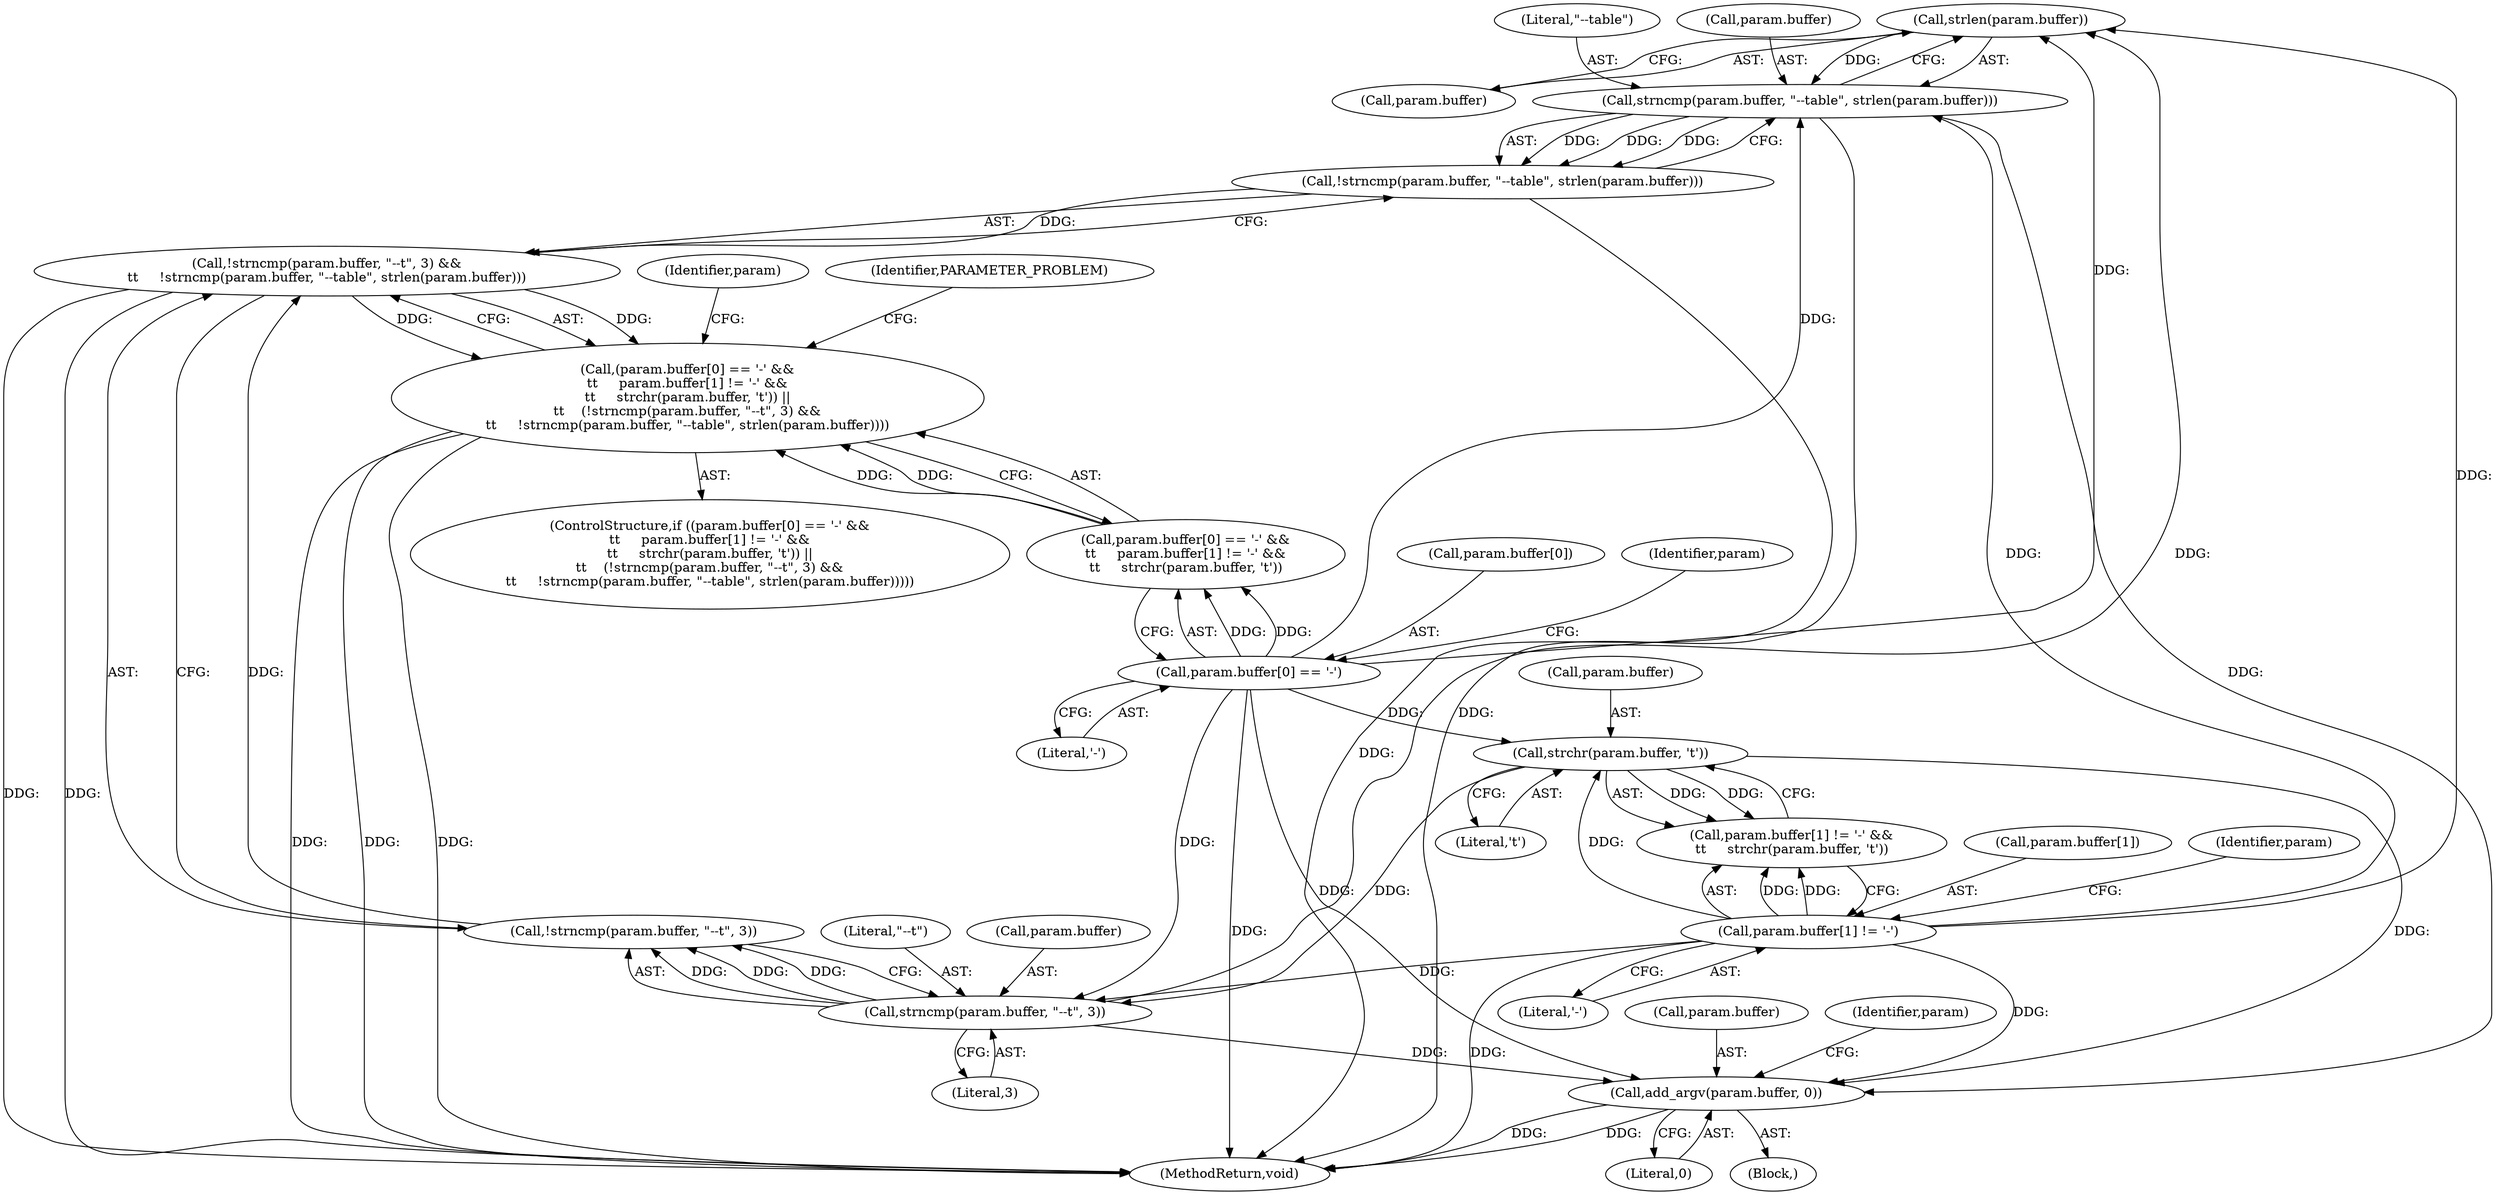 digraph "0_netfilter_2ae1099a42e6a0f06de305ca13a842ac83d4683e@API" {
"1000152" [label="(Call,strlen(param.buffer))"];
"1000140" [label="(Call,strncmp(param.buffer, \"--t\", 3))"];
"1000133" [label="(Call,strchr(param.buffer, 't'))"];
"1000126" [label="(Call,param.buffer[1] != '-')"];
"1000118" [label="(Call,param.buffer[0] == '-')"];
"1000147" [label="(Call,strncmp(param.buffer, \"--table\", strlen(param.buffer)))"];
"1000146" [label="(Call,!strncmp(param.buffer, \"--table\", strlen(param.buffer)))"];
"1000138" [label="(Call,!strncmp(param.buffer, \"--t\", 3) &&\n\t\t     !strncmp(param.buffer, \"--table\", strlen(param.buffer)))"];
"1000116" [label="(Call,(param.buffer[0] == '-' &&\n\t\t     param.buffer[1] != '-' &&\n\t\t     strchr(param.buffer, 't')) ||\n\t\t    (!strncmp(param.buffer, \"--t\", 3) &&\n\t\t     !strncmp(param.buffer, \"--table\", strlen(param.buffer))))"];
"1000164" [label="(Call,add_argv(param.buffer, 0))"];
"1000116" [label="(Call,(param.buffer[0] == '-' &&\n\t\t     param.buffer[1] != '-' &&\n\t\t     strchr(param.buffer, 't')) ||\n\t\t    (!strncmp(param.buffer, \"--t\", 3) &&\n\t\t     !strncmp(param.buffer, \"--table\", strlen(param.buffer))))"];
"1000117" [label="(Call,param.buffer[0] == '-' &&\n\t\t     param.buffer[1] != '-' &&\n\t\t     strchr(param.buffer, 't'))"];
"1000125" [label="(Call,param.buffer[1] != '-' &&\n\t\t     strchr(param.buffer, 't'))"];
"1000138" [label="(Call,!strncmp(param.buffer, \"--t\", 3) &&\n\t\t     !strncmp(param.buffer, \"--table\", strlen(param.buffer)))"];
"1000145" [label="(Literal,3)"];
"1000151" [label="(Literal,\"--table\")"];
"1000115" [label="(ControlStructure,if ((param.buffer[0] == '-' &&\n\t\t     param.buffer[1] != '-' &&\n\t\t     strchr(param.buffer, 't')) ||\n\t\t    (!strncmp(param.buffer, \"--t\", 3) &&\n\t\t     !strncmp(param.buffer, \"--table\", strlen(param.buffer)))))"];
"1000144" [label="(Literal,\"--t\")"];
"1000166" [label="(Identifier,param)"];
"1000127" [label="(Call,param.buffer[1])"];
"1000174" [label="(MethodReturn,void)"];
"1000119" [label="(Call,param.buffer[0])"];
"1000124" [label="(Literal,'-')"];
"1000133" [label="(Call,strchr(param.buffer, 't'))"];
"1000118" [label="(Call,param.buffer[0] == '-')"];
"1000141" [label="(Call,param.buffer)"];
"1000135" [label="(Identifier,param)"];
"1000129" [label="(Identifier,param)"];
"1000147" [label="(Call,strncmp(param.buffer, \"--table\", strlen(param.buffer)))"];
"1000137" [label="(Literal,'t')"];
"1000168" [label="(Literal,0)"];
"1000152" [label="(Call,strlen(param.buffer))"];
"1000165" [label="(Call,param.buffer)"];
"1000158" [label="(Identifier,PARAMETER_PROBLEM)"];
"1000134" [label="(Call,param.buffer)"];
"1000148" [label="(Call,param.buffer)"];
"1000139" [label="(Call,!strncmp(param.buffer, \"--t\", 3))"];
"1000171" [label="(Identifier,param)"];
"1000164" [label="(Call,add_argv(param.buffer, 0))"];
"1000126" [label="(Call,param.buffer[1] != '-')"];
"1000146" [label="(Call,!strncmp(param.buffer, \"--table\", strlen(param.buffer)))"];
"1000132" [label="(Literal,'-')"];
"1000104" [label="(Block,)"];
"1000153" [label="(Call,param.buffer)"];
"1000140" [label="(Call,strncmp(param.buffer, \"--t\", 3))"];
"1000152" -> "1000147"  [label="AST: "];
"1000152" -> "1000153"  [label="CFG: "];
"1000153" -> "1000152"  [label="AST: "];
"1000147" -> "1000152"  [label="CFG: "];
"1000152" -> "1000147"  [label="DDG: "];
"1000140" -> "1000152"  [label="DDG: "];
"1000126" -> "1000152"  [label="DDG: "];
"1000118" -> "1000152"  [label="DDG: "];
"1000140" -> "1000139"  [label="AST: "];
"1000140" -> "1000145"  [label="CFG: "];
"1000141" -> "1000140"  [label="AST: "];
"1000144" -> "1000140"  [label="AST: "];
"1000145" -> "1000140"  [label="AST: "];
"1000139" -> "1000140"  [label="CFG: "];
"1000140" -> "1000139"  [label="DDG: "];
"1000140" -> "1000139"  [label="DDG: "];
"1000140" -> "1000139"  [label="DDG: "];
"1000133" -> "1000140"  [label="DDG: "];
"1000126" -> "1000140"  [label="DDG: "];
"1000118" -> "1000140"  [label="DDG: "];
"1000140" -> "1000164"  [label="DDG: "];
"1000133" -> "1000125"  [label="AST: "];
"1000133" -> "1000137"  [label="CFG: "];
"1000134" -> "1000133"  [label="AST: "];
"1000137" -> "1000133"  [label="AST: "];
"1000125" -> "1000133"  [label="CFG: "];
"1000133" -> "1000125"  [label="DDG: "];
"1000133" -> "1000125"  [label="DDG: "];
"1000126" -> "1000133"  [label="DDG: "];
"1000118" -> "1000133"  [label="DDG: "];
"1000133" -> "1000164"  [label="DDG: "];
"1000126" -> "1000125"  [label="AST: "];
"1000126" -> "1000132"  [label="CFG: "];
"1000127" -> "1000126"  [label="AST: "];
"1000132" -> "1000126"  [label="AST: "];
"1000135" -> "1000126"  [label="CFG: "];
"1000125" -> "1000126"  [label="CFG: "];
"1000126" -> "1000174"  [label="DDG: "];
"1000126" -> "1000125"  [label="DDG: "];
"1000126" -> "1000125"  [label="DDG: "];
"1000126" -> "1000147"  [label="DDG: "];
"1000126" -> "1000164"  [label="DDG: "];
"1000118" -> "1000117"  [label="AST: "];
"1000118" -> "1000124"  [label="CFG: "];
"1000119" -> "1000118"  [label="AST: "];
"1000124" -> "1000118"  [label="AST: "];
"1000129" -> "1000118"  [label="CFG: "];
"1000117" -> "1000118"  [label="CFG: "];
"1000118" -> "1000174"  [label="DDG: "];
"1000118" -> "1000117"  [label="DDG: "];
"1000118" -> "1000117"  [label="DDG: "];
"1000118" -> "1000147"  [label="DDG: "];
"1000118" -> "1000164"  [label="DDG: "];
"1000147" -> "1000146"  [label="AST: "];
"1000148" -> "1000147"  [label="AST: "];
"1000151" -> "1000147"  [label="AST: "];
"1000146" -> "1000147"  [label="CFG: "];
"1000147" -> "1000174"  [label="DDG: "];
"1000147" -> "1000146"  [label="DDG: "];
"1000147" -> "1000146"  [label="DDG: "];
"1000147" -> "1000146"  [label="DDG: "];
"1000147" -> "1000164"  [label="DDG: "];
"1000146" -> "1000138"  [label="AST: "];
"1000138" -> "1000146"  [label="CFG: "];
"1000146" -> "1000174"  [label="DDG: "];
"1000146" -> "1000138"  [label="DDG: "];
"1000138" -> "1000116"  [label="AST: "];
"1000138" -> "1000139"  [label="CFG: "];
"1000139" -> "1000138"  [label="AST: "];
"1000116" -> "1000138"  [label="CFG: "];
"1000138" -> "1000174"  [label="DDG: "];
"1000138" -> "1000174"  [label="DDG: "];
"1000138" -> "1000116"  [label="DDG: "];
"1000138" -> "1000116"  [label="DDG: "];
"1000139" -> "1000138"  [label="DDG: "];
"1000116" -> "1000115"  [label="AST: "];
"1000116" -> "1000117"  [label="CFG: "];
"1000117" -> "1000116"  [label="AST: "];
"1000158" -> "1000116"  [label="CFG: "];
"1000166" -> "1000116"  [label="CFG: "];
"1000116" -> "1000174"  [label="DDG: "];
"1000116" -> "1000174"  [label="DDG: "];
"1000116" -> "1000174"  [label="DDG: "];
"1000117" -> "1000116"  [label="DDG: "];
"1000117" -> "1000116"  [label="DDG: "];
"1000164" -> "1000104"  [label="AST: "];
"1000164" -> "1000168"  [label="CFG: "];
"1000165" -> "1000164"  [label="AST: "];
"1000168" -> "1000164"  [label="AST: "];
"1000171" -> "1000164"  [label="CFG: "];
"1000164" -> "1000174"  [label="DDG: "];
"1000164" -> "1000174"  [label="DDG: "];
}
